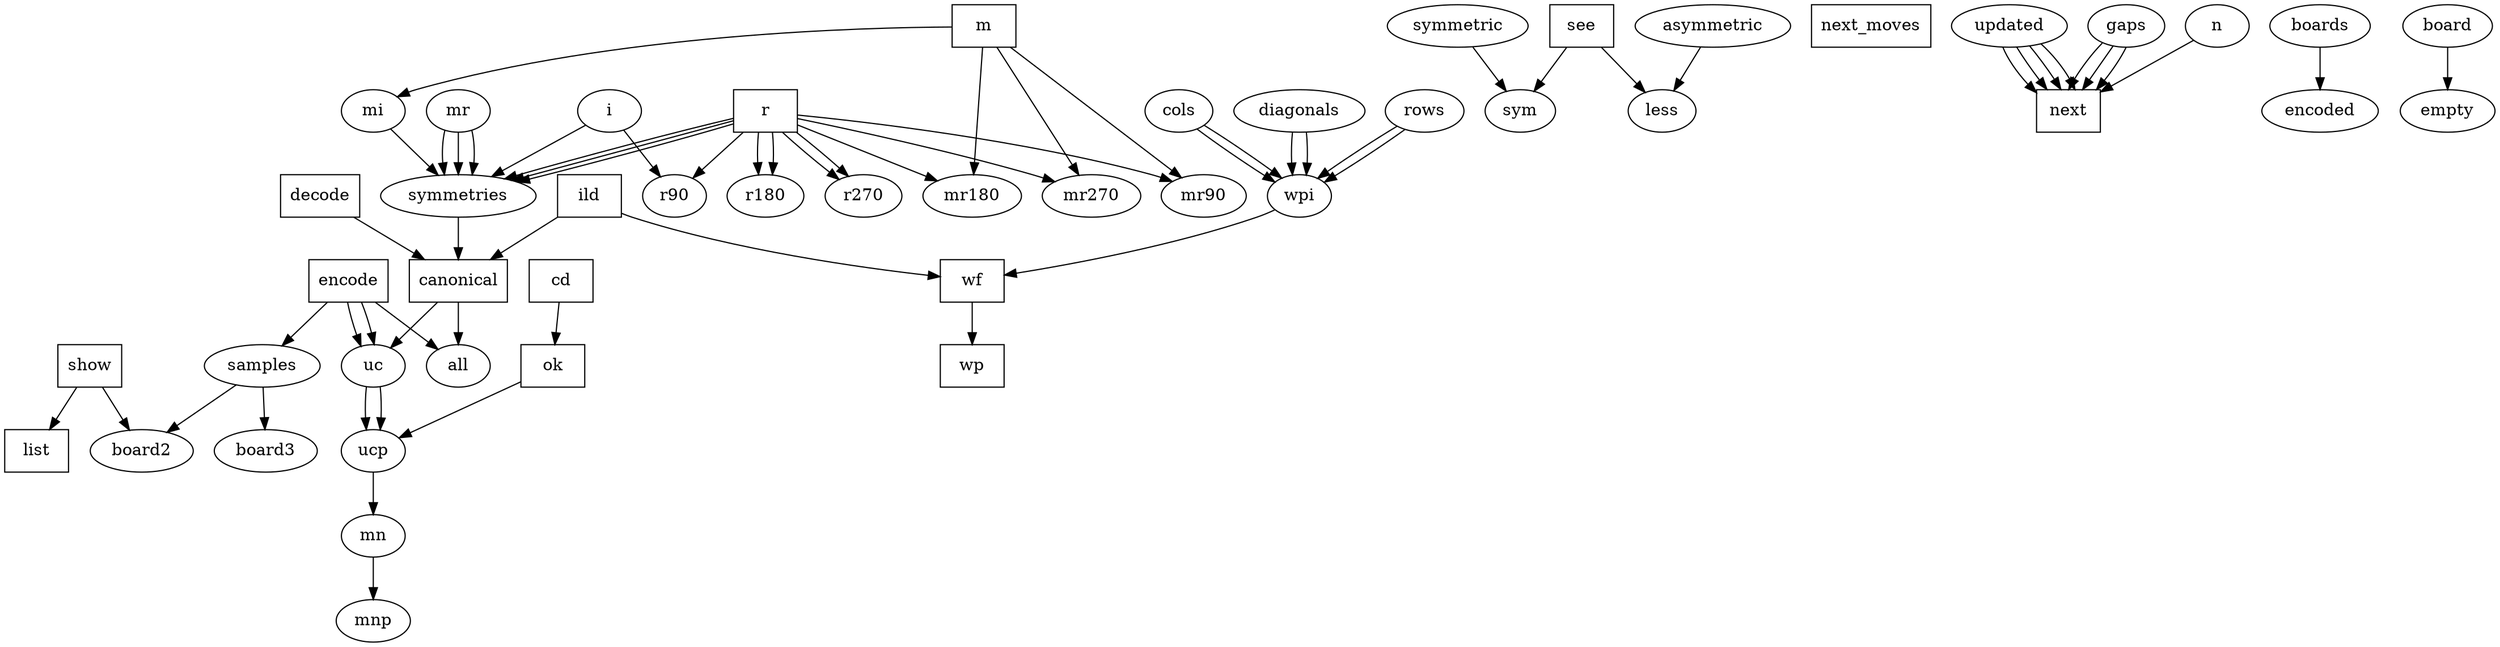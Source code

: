 digraph defs {
show [shape=box]
encode [shape=box]
decode [shape=box]
list [shape=box]
m [shape=box]
r [shape=box]
see [shape=box]
canonical [shape=box]
ild [shape=box]
cd [shape=box]
ok [shape=box]
wf [shape=box]
wp [shape=box]
next_moves [shape=box]
next [shape=box]
show -> list;
decode -> canonical;
symmetries -> canonical;
ild -> canonical;
cd -> ok;
wpi -> wf;
ild -> wf;
wf -> wp;
updated -> next;
gaps -> next;
updated -> next;
updated -> next;
gaps -> next;
n -> next;
gaps -> next;
updated -> next;
boards -> encoded;
r -> r90;
i -> r90;
r -> r180;
r -> r180;
r -> r270;
r -> r270;
m -> mi;
m -> mr90;
r -> mr90;
m -> mr180;
r -> mr180;
m -> mr270;
r -> mr270;
i -> symmetries;
r -> symmetries;
r -> symmetries;
r -> symmetries;
mi -> symmetries;
mr -> symmetries;
mr -> symmetries;
mr -> symmetries;
see -> sym;
symmetric -> sym;
see -> less;
asymmetric -> less;
canonical -> all;
encode -> all;
encode -> samples;
encode -> uc;
canonical -> uc;
encode -> uc;
uc -> ucp;
ok -> ucp;
uc -> ucp;
ucp -> mn;
mn -> mnp;
rows -> wpi;
cols -> wpi;
diagonals -> wpi;
rows -> wpi;
cols -> wpi;
diagonals -> wpi;
show -> board2;
samples -> board2;
board -> empty;
samples -> board3;
}
